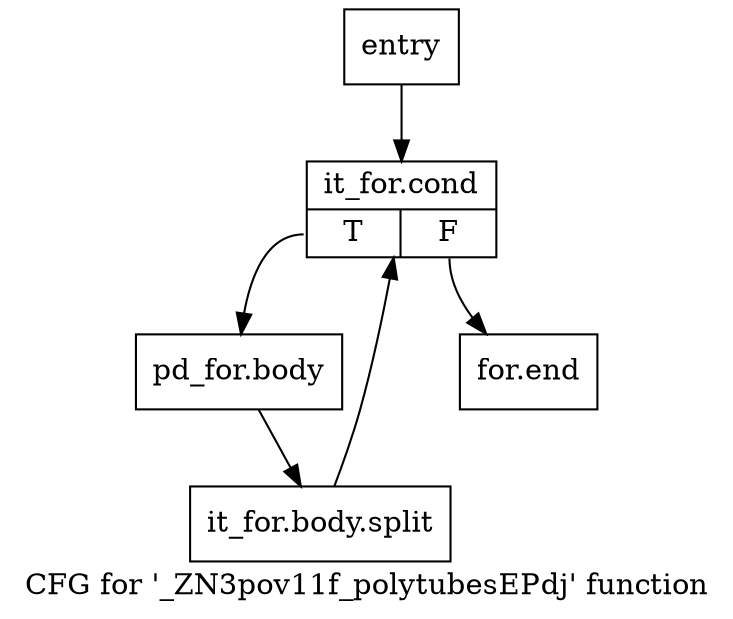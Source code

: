 digraph "CFG for '_ZN3pov11f_polytubesEPdj' function" {
	label="CFG for '_ZN3pov11f_polytubesEPdj' function";

	Node0xfef8c0 [shape=record,label="{entry}"];
	Node0xfef8c0 -> Node0xfef910;
	Node0xfef910 [shape=record,label="{it_for.cond|{<s0>T|<s1>F}}"];
	Node0xfef910:s0 -> Node0xfef960;
	Node0xfef910:s1 -> Node0xfef9b0;
	Node0xfef960 [shape=record,label="{pd_for.body}"];
	Node0xfef960 -> Node0x2f9f760;
	Node0x2f9f760 [shape=record,label="{it_for.body.split}"];
	Node0x2f9f760 -> Node0xfef910;
	Node0xfef9b0 [shape=record,label="{for.end}"];
}
